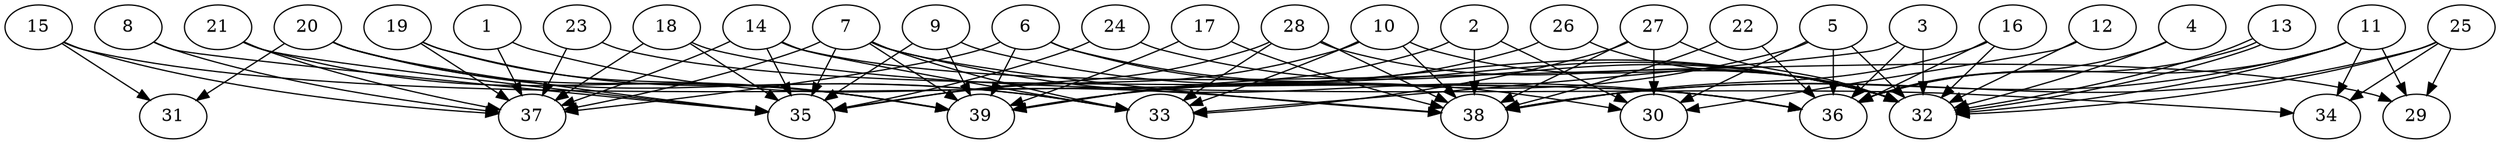// DAG (tier=3-complex, mode=data, n=39, ccr=0.520, fat=0.818, density=0.785, regular=0.290, jump=0.237, mindata=4194304, maxdata=33554432)
// DAG automatically generated by daggen at Sun Aug 24 16:33:35 2025
// /home/ermia/Project/Environments/daggen/bin/daggen --dot --ccr 0.520 --fat 0.818 --regular 0.290 --density 0.785 --jump 0.237 --mindata 4194304 --maxdata 33554432 -n 39 
digraph G {
  1 [size="17017936848253423190016", alpha="0.10", expect_size="8508968424126711595008"]
  1 -> 37 [size ="5292911008677888"]
  1 -> 38 [size ="5292911008677888"]
  2 [size="1081476499253183616", alpha="0.02", expect_size="540738249626591808"]
  2 -> 30 [size ="444704948748288"]
  2 -> 38 [size ="444704948748288"]
  2 -> 39 [size ="444704948748288"]
  3 [size="1092207665655454892032", alpha="0.15", expect_size="546103832827727446016"]
  3 -> 32 [size ="848451067707392"]
  3 -> 33 [size ="848451067707392"]
  3 -> 36 [size ="848451067707392"]
  4 [size="299892151615302656", alpha="0.19", expect_size="149946075807651328"]
  4 -> 32 [size ="164179956727808"]
  4 -> 36 [size ="164179956727808"]
  5 [size="3499384191851085312", alpha="0.00", expect_size="1749692095925542656"]
  5 -> 30 [size ="1830246970032128"]
  5 -> 32 [size ="1830246970032128"]
  5 -> 36 [size ="1830246970032128"]
  5 -> 39 [size ="1830246970032128"]
  6 [size="1688165183584362037248", alpha="0.11", expect_size="844082591792181018624"]
  6 -> 30 [size ="1134226908905472"]
  6 -> 32 [size ="1134226908905472"]
  6 -> 37 [size ="1134226908905472"]
  6 -> 39 [size ="1134226908905472"]
  7 [size="3934590029910887104512", alpha="0.07", expect_size="1967295014955443552256"]
  7 -> 33 [size ="1993836972736512"]
  7 -> 35 [size ="1993836972736512"]
  7 -> 36 [size ="1993836972736512"]
  7 -> 37 [size ="1993836972736512"]
  7 -> 38 [size ="1993836972736512"]
  7 -> 39 [size ="1993836972736512"]
  8 [size="686539793839947776000", alpha="0.18", expect_size="343269896919973888000"]
  8 -> 35 [size ="622587595980800"]
  8 -> 37 [size ="622587595980800"]
  9 [size="173791698597602912", alpha="0.02", expect_size="86895849298801456"]
  9 -> 32 [size ="8891574247227392"]
  9 -> 35 [size ="8891574247227392"]
  9 -> 39 [size ="8891574247227392"]
  10 [size="98432966973714333696", alpha="0.04", expect_size="49216483486857166848"]
  10 -> 32 [size ="170549468725248"]
  10 -> 33 [size ="170549468725248"]
  10 -> 35 [size ="170549468725248"]
  10 -> 38 [size ="170549468725248"]
  11 [size="366163866410643840", alpha="0.01", expect_size="183081933205321920"]
  11 -> 29 [size ="260910279032832"]
  11 -> 32 [size ="260910279032832"]
  11 -> 34 [size ="260910279032832"]
  11 -> 36 [size ="260910279032832"]
  11 -> 38 [size ="260910279032832"]
  12 [size="90595317622184607744", alpha="0.08", expect_size="45297658811092303872"]
  12 -> 30 [size ="161371618541568"]
  12 -> 32 [size ="161371618541568"]
  13 [size="1263702494914740748288", alpha="0.10", expect_size="631851247457370374144"]
  13 -> 32 [size ="935089575821312"]
  13 -> 32 [size ="935089575821312"]
  13 -> 36 [size ="935089575821312"]
  14 [size="3695371737996311134208", alpha="0.16", expect_size="1847685868998155567104"]
  14 -> 29 [size ="1912179871711232"]
  14 -> 33 [size ="1912179871711232"]
  14 -> 35 [size ="1912179871711232"]
  14 -> 37 [size ="1912179871711232"]
  15 [size="527509538402202112", alpha="0.03", expect_size="263754769201101056"]
  15 -> 31 [size ="8838125660930048"]
  15 -> 36 [size ="8838125660930048"]
  15 -> 37 [size ="8838125660930048"]
  16 [size="216728550531543200", alpha="0.12", expect_size="108364275265771600"]
  16 -> 32 [size ="3766264547770368"]
  16 -> 36 [size ="3766264547770368"]
  16 -> 38 [size ="3766264547770368"]
  17 [size="323231100172020744192", alpha="0.02", expect_size="161615550086010372096"]
  17 -> 38 [size ="376789461368832"]
  17 -> 39 [size ="376789461368832"]
  18 [size="25905962688207147008", alpha="0.01", expect_size="12952981344103573504"]
  18 -> 34 [size ="8760423453032448"]
  18 -> 35 [size ="8760423453032448"]
  18 -> 37 [size ="8760423453032448"]
  19 [size="2667722828698527727616", alpha="0.07", expect_size="1333861414349263863808"]
  19 -> 33 [size ="1538805714649088"]
  19 -> 37 [size ="1538805714649088"]
  19 -> 39 [size ="1538805714649088"]
  20 [size="35425714862156056363008", alpha="0.04", expect_size="17712857431078028181504"]
  20 -> 31 [size ="8629170871468032"]
  20 -> 33 [size ="8629170871468032"]
  20 -> 35 [size ="8629170871468032"]
  20 -> 39 [size ="8629170871468032"]
  21 [size="10973346951587088564224", alpha="0.20", expect_size="5486673475793544282112"]
  21 -> 35 [size ="3950475695095808"]
  21 -> 37 [size ="3950475695095808"]
  21 -> 39 [size ="3950475695095808"]
  22 [size="11700259569713209344", alpha="0.14", expect_size="5850129784856604672"]
  22 -> 36 [size ="4809717658419200"]
  22 -> 38 [size ="4809717658419200"]
  23 [size="13338762352162504704000", alpha="0.05", expect_size="6669381176081252352000"]
  23 -> 36 [size ="4499528535244800"]
  23 -> 37 [size ="4499528535244800"]
  24 [size="17013658384419760128", alpha="0.18", expect_size="8506829192209880064"]
  24 -> 32 [size ="6091310599503872"]
  24 -> 35 [size ="6091310599503872"]
  25 [size="2277759450773377253376", alpha="0.06", expect_size="1138879725386688626688"]
  25 -> 29 [size ="1384932345643008"]
  25 -> 32 [size ="1384932345643008"]
  25 -> 34 [size ="1384932345643008"]
  25 -> 38 [size ="1384932345643008"]
  26 [size="5450348750487204921344", alpha="0.16", expect_size="2725174375243602460672"]
  26 -> 32 [size ="2477647481274368"]
  26 -> 39 [size ="2477647481274368"]
  27 [size="135726121550496512", alpha="0.12", expect_size="67863060775248256"]
  27 -> 30 [size ="4270926350778368"]
  27 -> 32 [size ="4270926350778368"]
  27 -> 33 [size ="4270926350778368"]
  27 -> 38 [size ="4270926350778368"]
  28 [size="177176019547189120", alpha="0.03", expect_size="88588009773594560"]
  28 -> 32 [size ="3193367919853568"]
  28 -> 33 [size ="3193367919853568"]
  28 -> 35 [size ="3193367919853568"]
  28 -> 38 [size ="3193367919853568"]
  29 [size="15269711059971211264", alpha="0.13", expect_size="7634855529985605632"]
  30 [size="3023338436617112064", alpha="0.18", expect_size="1511669218308556032"]
  31 [size="112885450401651552", alpha="0.13", expect_size="56442725200825776"]
  32 [size="1903027574227434", alpha="0.07", expect_size="951513787113717"]
  33 [size="6300723568848569344", alpha="0.01", expect_size="3150361784424284672"]
  34 [size="23821684192997200101376", alpha="0.10", expect_size="11910842096498600050688"]
  35 [size="3452700775912833024000", alpha="0.18", expect_size="1726350387956416512000"]
  36 [size="20332325330009546817536", alpha="0.15", expect_size="10166162665004773408768"]
  37 [size="4821628746458787217408", alpha="0.14", expect_size="2410814373229393608704"]
  38 [size="553060950239141167104", alpha="0.19", expect_size="276530475119570583552"]
  39 [size="27872189745047741136896", alpha="0.18", expect_size="13936094872523870568448"]
}